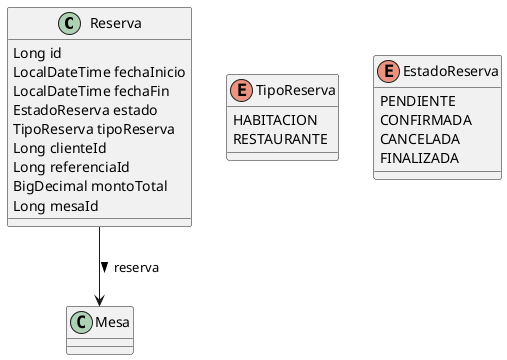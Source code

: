 @startuml
class Reserva {
  Long id
  LocalDateTime fechaInicio
  LocalDateTime fechaFin
  EstadoReserva estado
  TipoReserva tipoReserva
  Long clienteId  
  Long referenciaId 
  BigDecimal montoTotal
  Long mesaId 
}

enum TipoReserva {
  HABITACION
  RESTAURANTE
}

enum EstadoReserva {
  PENDIENTE
  CONFIRMADA
  CANCELADA
  FINALIZADA
}

Reserva --> Mesa : reserva >
@enduml
